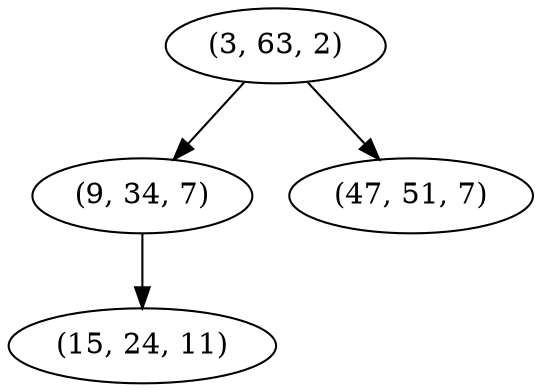 digraph tree {
    "(3, 63, 2)";
    "(9, 34, 7)";
    "(15, 24, 11)";
    "(47, 51, 7)";
    "(3, 63, 2)" -> "(9, 34, 7)";
    "(3, 63, 2)" -> "(47, 51, 7)";
    "(9, 34, 7)" -> "(15, 24, 11)";
}
